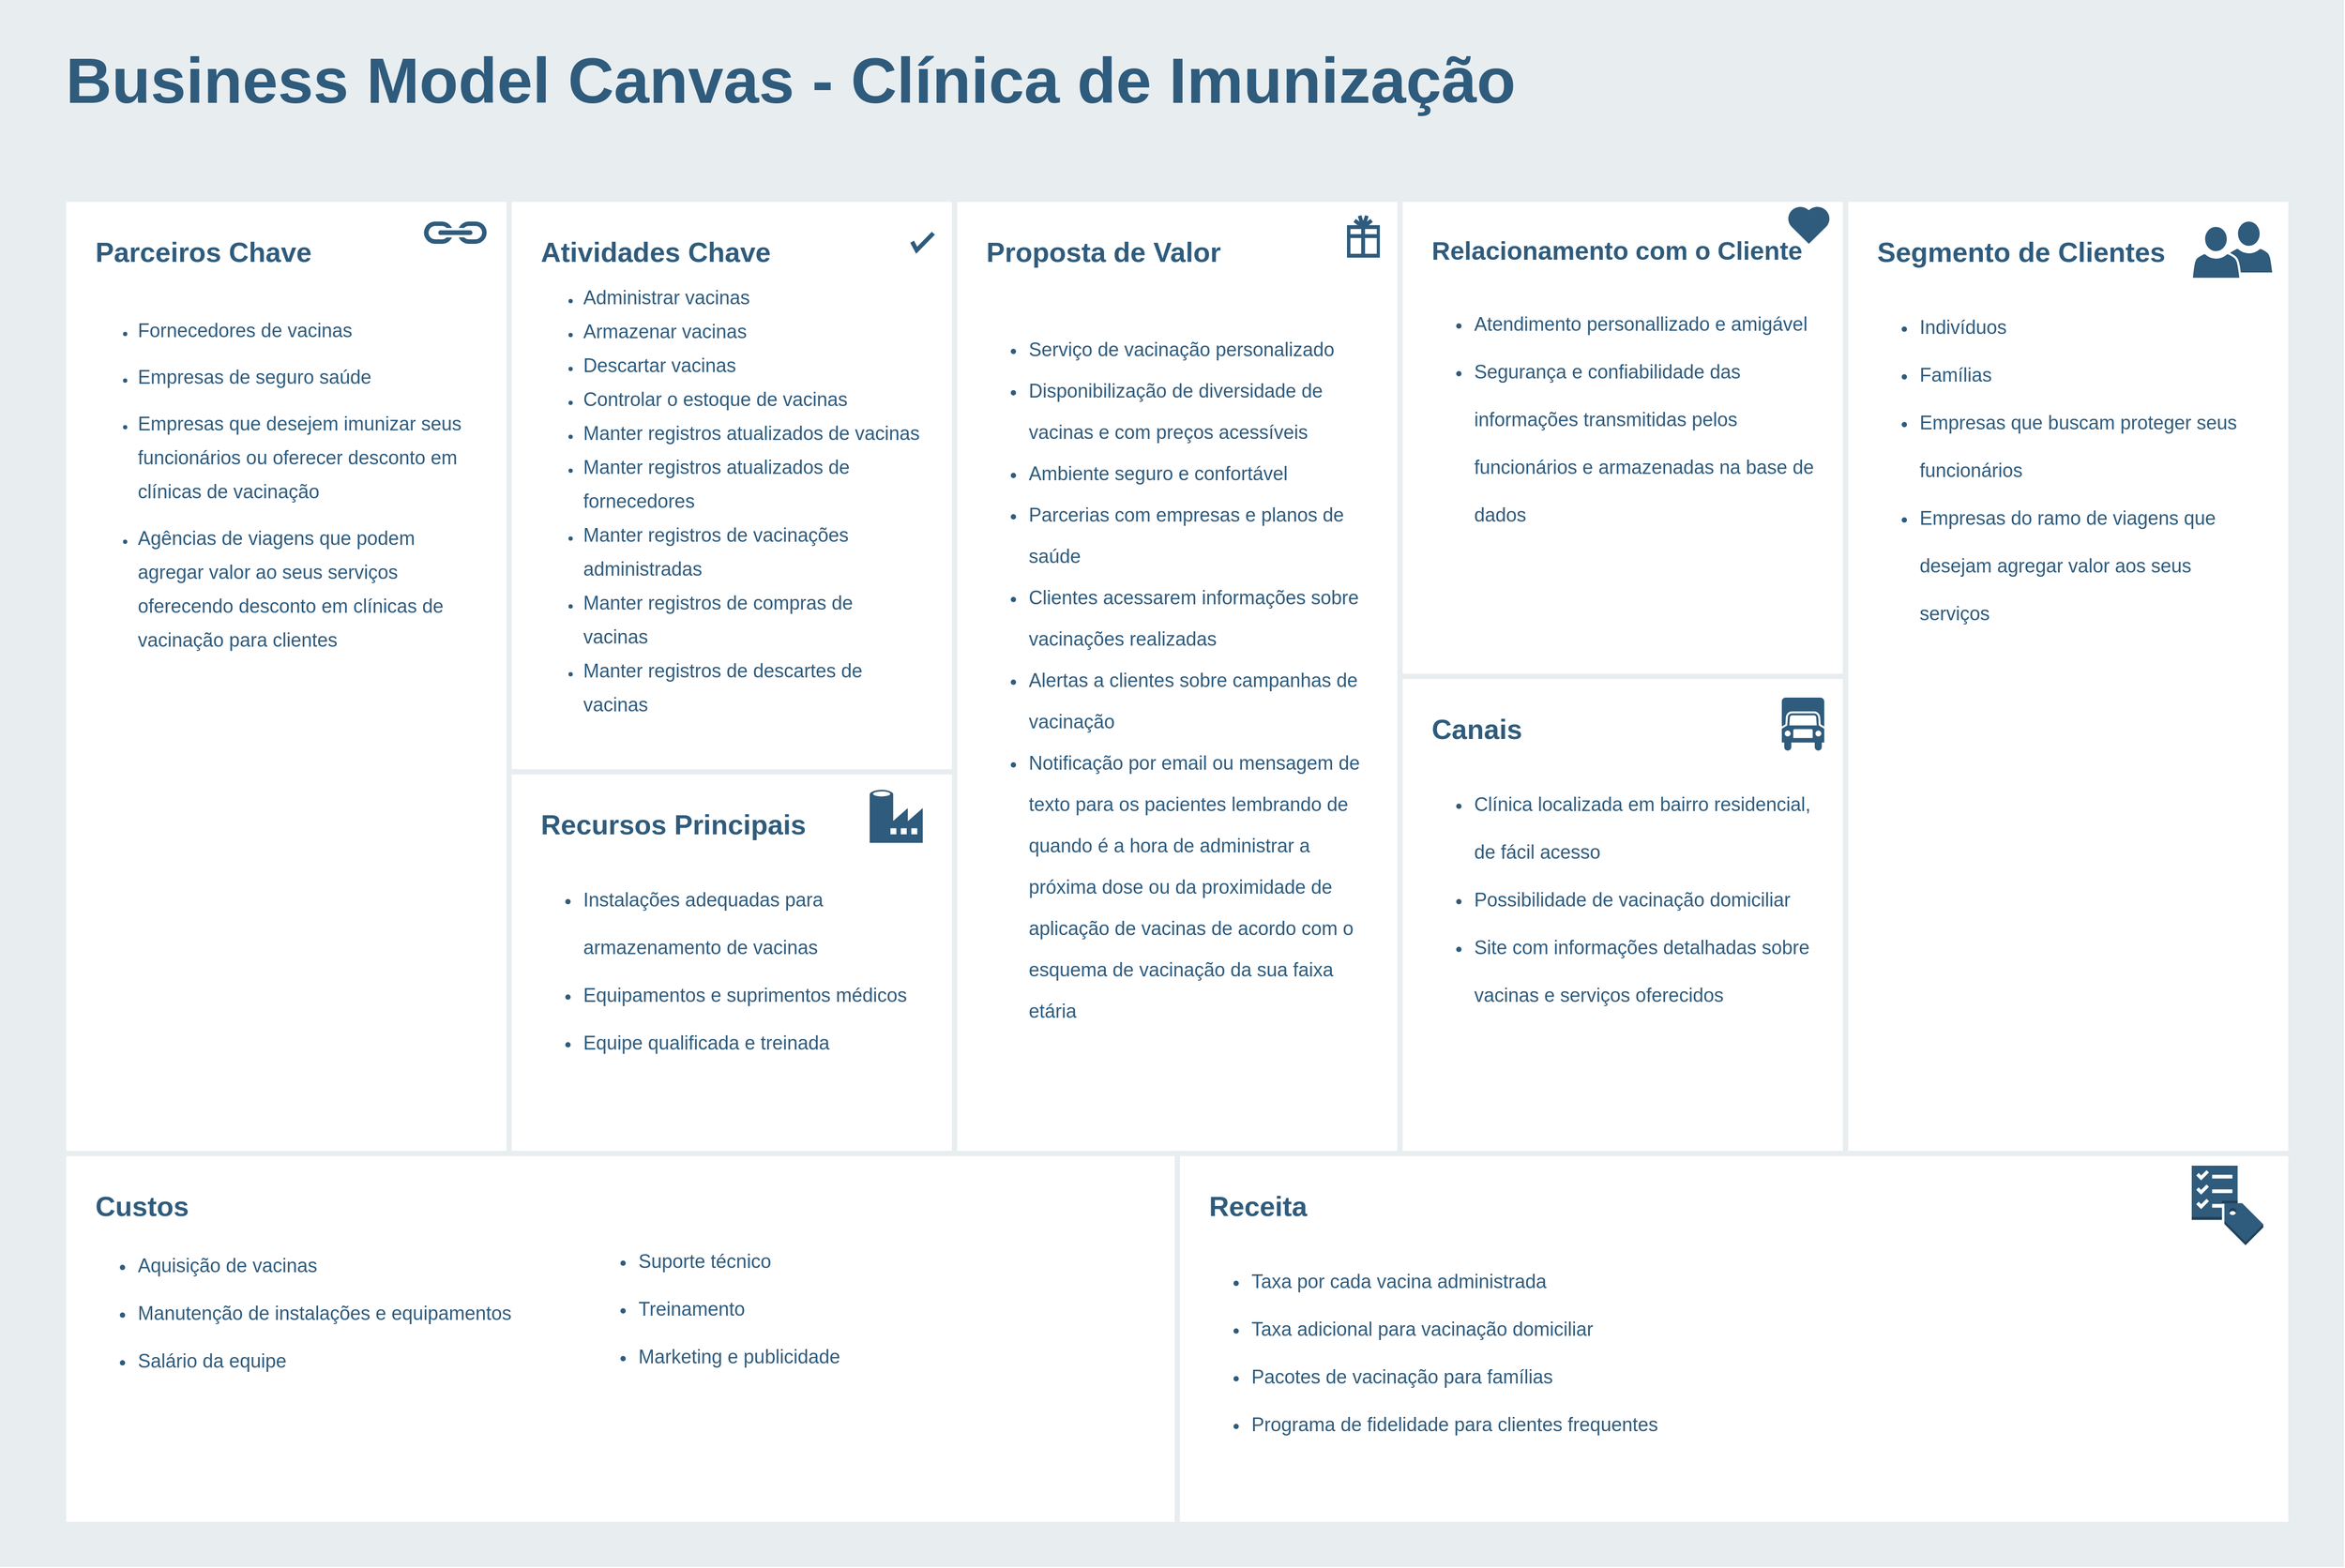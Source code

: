 <mxfile version="20.8.16" type="device"><diagram id="07fea595-8f29-1299-0266-81d95cde20df" name="Page-1"><mxGraphModel dx="4387" dy="1206" grid="1" gridSize="10" guides="1" tooltips="1" connect="1" arrows="1" fold="1" page="1" pageScale="1" pageWidth="1169" pageHeight="827" background="none" math="0" shadow="0"><root><mxCell id="0"/><mxCell id="1" parent="0"/><mxCell id="698" value="" style="rounded=0;whiteSpace=wrap;html=1;shadow=0;labelBackgroundColor=none;strokeColor=none;strokeWidth=3;fillColor=#e8edf0;fontSize=60;fontColor=#2F5B7C;align=left;" parent="1" vertex="1"><mxGeometry x="-2270" y="32" width="2210" height="1478" as="geometry"/></mxCell><mxCell id="699" value="&lt;div style=&quot;&quot;&gt;&lt;font size=&quot;1&quot; style=&quot;&quot;&gt;&lt;b style=&quot;font-size: 24px;&quot;&gt;Relacionamento com o Cliente&lt;/b&gt;&lt;/font&gt;&lt;/div&gt;&lt;div&gt;&lt;br&gt;&lt;/div&gt;&lt;div style=&quot;line-height: 250%; font-size: 18px;&quot;&gt;&lt;ul&gt;&lt;li&gt;Atendimento personallizado e amigável&lt;/li&gt;&lt;li&gt;Segurança e confiabilidade das informações transmitidas pelos funcionários e armazenadas na base de dados&lt;/li&gt;&lt;/ul&gt;&lt;/div&gt;&lt;div style=&quot;line-height: 250%;&quot;&gt;&lt;br&gt;&lt;/div&gt;&lt;div style=&quot;font-size: 10px; line-height: 250%;&quot;&gt;&lt;br&gt;&lt;/div&gt;" style="rounded=0;whiteSpace=wrap;html=1;shadow=0;labelBackgroundColor=none;strokeColor=#e8edf0;strokeWidth=5;fillColor=#ffffff;fontSize=12;fontColor=#2F5B7C;align=left;verticalAlign=top;spacing=30;" parent="1" vertex="1"><mxGeometry x="-950" y="220" width="420" height="450" as="geometry"/></mxCell><mxCell id="700" value="&lt;font&gt;&lt;font style=&quot;font-size: 26px&quot;&gt;&lt;b&gt;Parceiros Chave&lt;br&gt;&lt;br&gt;&lt;/b&gt;&lt;/font&gt;&lt;/font&gt;&lt;font style=&quot;&quot;&gt;&lt;ul style=&quot;line-height: 250%;&quot;&gt;&lt;li&gt;&lt;font style=&quot;&quot;&gt;&lt;font style=&quot;font-size: 18px;&quot;&gt;Fornecedores de vacinas&lt;/font&gt;&lt;/font&gt;&lt;/li&gt;&lt;/ul&gt;&lt;ul style=&quot;line-height: 250%;&quot;&gt;&lt;li&gt;&lt;font style=&quot;&quot;&gt;&lt;font style=&quot;font-size: 18px;&quot;&gt;Empresas de seguro saúde&lt;/font&gt;&lt;/font&gt;&lt;/li&gt;&lt;/ul&gt;&lt;ul style=&quot;line-height: 250%;&quot;&gt;&lt;li&gt;&lt;font style=&quot;&quot;&gt;&lt;font style=&quot;font-size: 18px;&quot;&gt;Empresas que desejem imunizar seus funcionários ou oferecer desconto em clínicas de vacinação&lt;/font&gt;&lt;/font&gt;&lt;/li&gt;&lt;/ul&gt;&lt;ul style=&quot;line-height: 250%;&quot;&gt;&lt;li&gt;&lt;font style=&quot;&quot;&gt;&lt;font style=&quot;font-size: 18px;&quot;&gt;Agências de viagens que podem agregar valor ao seus serviços oferecendo desconto em clínicas de vacinação para clientes&lt;/font&gt;&lt;/font&gt;&lt;/li&gt;&lt;/ul&gt;&lt;/font&gt;&lt;div style=&quot;font-size: 12px&quot;&gt;&lt;br style=&quot;font-size: 12px&quot;&gt;&lt;/div&gt;" style="rounded=0;whiteSpace=wrap;html=1;shadow=0;labelBackgroundColor=none;strokeColor=#e8edf0;strokeWidth=5;fillColor=#ffffff;fontSize=12;fontColor=#2F5B7C;align=left;verticalAlign=top;spacing=30;" parent="1" vertex="1"><mxGeometry x="-2210" y="220" width="420" height="900" as="geometry"/></mxCell><mxCell id="701" value="&lt;font style=&quot;&quot;&gt;&lt;span style=&quot;border-color: var(--border-color);&quot;&gt;&lt;b style=&quot;&quot;&gt;&lt;font style=&quot;font-size: 26px;&quot;&gt;Atividades Chave&lt;/font&gt;&lt;/b&gt;&lt;br&gt;&lt;ul style=&quot;line-height: 250%;&quot;&gt;&lt;li&gt;&lt;font style=&quot;&quot;&gt;&lt;span style=&quot;border-color: var(--border-color);&quot;&gt;&lt;span style=&quot;background-color: initial; font-size: 18px;&quot;&gt;Administrar vacinas&lt;/span&gt;&lt;/span&gt;&lt;/font&gt;&lt;/li&gt;&lt;li&gt;&lt;font style=&quot;&quot;&gt;&lt;span style=&quot;border-color: var(--border-color);&quot;&gt;&lt;span style=&quot;background-color: initial; font-size: 18px;&quot;&gt;Armazenar vacinas&lt;/span&gt;&lt;/span&gt;&lt;/font&gt;&lt;/li&gt;&lt;li&gt;&lt;font style=&quot;&quot;&gt;&lt;span style=&quot;border-color: var(--border-color);&quot;&gt;&lt;span style=&quot;background-color: initial; font-size: 18px;&quot;&gt;Descartar vacinas&lt;/span&gt;&lt;/span&gt;&lt;/font&gt;&lt;/li&gt;&lt;li&gt;&lt;font style=&quot;&quot;&gt;&lt;span style=&quot;border-color: var(--border-color);&quot;&gt;&lt;span style=&quot;background-color: initial; font-size: 18px;&quot;&gt;Controlar o estoque de vacinas&lt;/span&gt;&lt;/span&gt;&lt;/font&gt;&lt;/li&gt;&lt;li&gt;&lt;font style=&quot;&quot;&gt;&lt;span style=&quot;border-color: var(--border-color);&quot;&gt;&lt;span style=&quot;background-color: initial; font-size: 18px;&quot;&gt;Manter registros atualizados de vacinas&lt;/span&gt;&lt;/span&gt;&lt;/font&gt;&lt;/li&gt;&lt;li&gt;&lt;font style=&quot;&quot;&gt;&lt;span style=&quot;border-color: var(--border-color);&quot;&gt;&lt;span style=&quot;background-color: initial; font-size: 18px;&quot;&gt;Manter registros atualizados de fornecedores&lt;/span&gt;&lt;/span&gt;&lt;/font&gt;&lt;/li&gt;&lt;li&gt;&lt;font style=&quot;&quot;&gt;&lt;span style=&quot;border-color: var(--border-color);&quot;&gt;&lt;span style=&quot;background-color: initial; font-size: 18px;&quot;&gt;Manter registros de vacinações administradas&lt;/span&gt;&lt;/span&gt;&lt;/font&gt;&lt;/li&gt;&lt;li&gt;&lt;font style=&quot;&quot;&gt;&lt;span style=&quot;border-color: var(--border-color);&quot;&gt;&lt;span style=&quot;background-color: initial; font-size: 18px;&quot;&gt;Manter registros de compras de vacinas&amp;nbsp;&lt;/span&gt;&lt;/span&gt;&lt;/font&gt;&lt;/li&gt;&lt;li&gt;&lt;font style=&quot;&quot;&gt;&lt;span style=&quot;border-color: var(--border-color);&quot;&gt;&lt;span style=&quot;background-color: initial; font-size: 18px;&quot;&gt;Manter registros de descartes de vacinas&amp;nbsp;&lt;/span&gt;&lt;/span&gt;&lt;/font&gt;&lt;/li&gt;&lt;/ul&gt;&lt;/span&gt;&lt;/font&gt;&lt;font&gt;&lt;div style=&quot;border-color: var(--border-color); line-height: 250%;&quot;&gt;&lt;br style=&quot;border-color: var(--border-color);&quot;&gt;&lt;/div&gt;&lt;/font&gt;&lt;div style=&quot;line-height: 250%;&quot;&gt;&lt;br&gt;&lt;/div&gt;" style="rounded=0;whiteSpace=wrap;html=1;shadow=0;labelBackgroundColor=none;strokeColor=#e8edf0;strokeWidth=5;fillColor=#ffffff;fontSize=12;fontColor=#2F5B7C;align=left;verticalAlign=top;spacing=30;" parent="1" vertex="1"><mxGeometry x="-1790" y="220" width="420" height="570" as="geometry"/></mxCell><mxCell id="702" value="&lt;div&gt;&lt;font style=&quot;font-size: 26px&quot;&gt;&lt;b&gt;Recursos Principais&lt;/b&gt;&lt;/font&gt;&lt;/div&gt;&lt;div&gt;&lt;br&gt;&lt;/div&gt;&lt;div style=&quot;font-size: 18px; line-height: 250%;&quot;&gt;&lt;ul&gt;&lt;li&gt;&lt;font style=&quot;font-size: 18px;&quot;&gt;Instalações adequadas para armazenamento de vacinas&lt;/font&gt;&lt;/li&gt;&lt;li&gt;&lt;font style=&quot;font-size: 18px;&quot;&gt;Equipamentos e suprimentos médicos&lt;/font&gt;&lt;/li&gt;&lt;li&gt;&lt;font style=&quot;font-size: 18px;&quot;&gt;Equipe qualificada e treinada&lt;/font&gt;&lt;/li&gt;&lt;/ul&gt;&lt;/div&gt;&lt;div&gt;&lt;br&gt;&lt;/div&gt;&lt;div style=&quot;font-size: 10px&quot;&gt;&lt;br&gt;&lt;/div&gt;" style="rounded=0;whiteSpace=wrap;html=1;shadow=0;labelBackgroundColor=none;strokeColor=#e8edf0;strokeWidth=5;fillColor=#ffffff;fontSize=12;fontColor=#2F5B7C;align=left;verticalAlign=top;spacing=30;" parent="1" vertex="1"><mxGeometry x="-1790" y="760" width="420" height="360" as="geometry"/></mxCell><mxCell id="703" value="&lt;div style=&quot;font-size: 26px&quot;&gt;&lt;font style=&quot;border-color: var(--border-color);&quot;&gt;&lt;b&gt;Proposta de Valor&lt;/b&gt;&lt;/font&gt;&lt;/div&gt;&lt;div style=&quot;font-size: 26px&quot;&gt;&lt;b&gt;&lt;br&gt;&lt;/b&gt;&lt;/div&gt;&lt;div style=&quot;font-size: 26px&quot;&gt;&lt;ul style=&quot;line-height: 150%;&quot;&gt;&lt;li style=&quot;font-size: 18px;&quot;&gt;Serviço de vacinação personalizado&lt;/li&gt;&lt;li style=&quot;font-size: 18px;&quot;&gt;Disponibilização de diversidade de vacinas e com preços acessíveis&lt;/li&gt;&lt;li style=&quot;font-size: 18px;&quot;&gt;Ambiente seguro e confortável&lt;/li&gt;&lt;li style=&quot;font-size: 18px;&quot;&gt;Parcerias com empresas e planos de saúde&lt;/li&gt;&lt;li style=&quot;font-size: 18px;&quot;&gt;Clientes acessarem informações sobre vacinações realizadas&lt;/li&gt;&lt;li style=&quot;font-size: 18px;&quot;&gt;Alertas a clientes sobre campanhas de vacinação&lt;/li&gt;&lt;li style=&quot;font-size: 18px;&quot;&gt;Notificação por email ou mensagem de texto para os pacientes lembrando de&amp;nbsp; quando é a hora de administrar a próxima dose ou da proximidade de aplicação de vacinas de acordo com o esquema de vacinação da sua faixa etária&lt;/li&gt;&lt;/ul&gt;&lt;font style=&quot;border-color: var(--border-color);&quot;&gt;&lt;div style=&quot;border-color: var(--border-color);&quot;&gt;&lt;br style=&quot;border-color: var(--border-color);&quot;&gt;&lt;/div&gt;&lt;/font&gt;&lt;div style=&quot;border-color: var(--border-color);&quot;&gt;&lt;br style=&quot;border-color: var(--border-color); font-size: 12px;&quot;&gt;&lt;/div&gt;&lt;/div&gt;" style="rounded=0;whiteSpace=wrap;html=1;shadow=0;labelBackgroundColor=none;strokeColor=#e8edf0;strokeWidth=5;fillColor=#ffffff;fontSize=12;fontColor=#2F5B7C;align=left;verticalAlign=top;spacing=30;" parent="1" vertex="1"><mxGeometry x="-1370" y="220" width="420" height="900" as="geometry"/></mxCell><mxCell id="704" value="&lt;div&gt;&lt;font style=&quot;font-size: 26px&quot;&gt;&lt;b&gt;Segmento de Clientes&lt;/b&gt;&lt;/font&gt;&lt;/div&gt;&lt;div&gt;&lt;br&gt;&lt;/div&gt;&lt;div style=&quot;font-size: 18px; line-height: 250%;&quot;&gt;&lt;ul&gt;&lt;li&gt;&lt;font style=&quot;font-size: 18px;&quot;&gt;Indivíduos&lt;/font&gt;&lt;/li&gt;&lt;li&gt;&lt;font style=&quot;font-size: 18px;&quot;&gt;Famílias&lt;/font&gt;&lt;/li&gt;&lt;li&gt;&lt;font style=&quot;font-size: 18px;&quot;&gt;Empresas que buscam proteger seus funcionários&lt;/font&gt;&lt;/li&gt;&lt;li&gt;Empresas do ramo de viagens que desejam agregar valor aos seus serviços&lt;/li&gt;&lt;/ul&gt;&lt;/div&gt;" style="rounded=0;whiteSpace=wrap;html=1;shadow=0;labelBackgroundColor=none;strokeColor=#e8edf0;strokeWidth=5;fillColor=#ffffff;fontSize=12;fontColor=#2F5B7C;align=left;verticalAlign=top;spacing=30;" parent="1" vertex="1"><mxGeometry x="-530" y="220" width="420" height="900" as="geometry"/></mxCell><mxCell id="705" value="&lt;div&gt;&lt;font style=&quot;font-size: 26px&quot;&gt;&lt;b&gt;Canais&lt;/b&gt;&lt;/font&gt;&lt;/div&gt;&lt;div&gt;&lt;br&gt;&lt;/div&gt;&lt;div style=&quot;font-size: 18px;&quot;&gt;&lt;ul style=&quot;line-height: 250%;&quot;&gt;&lt;li&gt;&lt;font style=&quot;font-size: 18px;&quot;&gt;Clínica localizada em bairro residencial, de fácil acesso&lt;/font&gt;&lt;/li&gt;&lt;li&gt;&lt;font style=&quot;font-size: 18px;&quot;&gt;Possibilidade de vacinação domiciliar&lt;/font&gt;&lt;/li&gt;&lt;li&gt;Site com informações detalhadas sobre vacinas e serviços oferecidos&lt;/li&gt;&lt;/ul&gt;&lt;/div&gt;" style="rounded=0;whiteSpace=wrap;html=1;shadow=0;labelBackgroundColor=none;strokeColor=#e8edf0;strokeWidth=5;fillColor=#ffffff;fontSize=12;fontColor=#2F5B7C;align=left;verticalAlign=top;spacing=30;" parent="1" vertex="1"><mxGeometry x="-950" y="670" width="420" height="450" as="geometry"/></mxCell><mxCell id="706" value="&lt;div style=&quot;font-size: 26px&quot;&gt;&lt;font style=&quot;font-size: 26px&quot;&gt;&lt;b&gt;Custos&lt;/b&gt;&lt;/font&gt;&lt;/div&gt;&lt;div style=&quot;font-size: 18px; line-height: 250%;&quot;&gt;&lt;ul&gt;&lt;li&gt;&lt;font style=&quot;font-size: 18px;&quot;&gt;Aquisição de vacinas&lt;/font&gt;&lt;/li&gt;&lt;li&gt;&lt;font style=&quot;font-size: 18px;&quot;&gt;Manutenção de instalações e equipamentos&lt;/font&gt;&lt;/li&gt;&lt;li&gt;&lt;font style=&quot;font-size: 18px;&quot;&gt;Salário da equipe&lt;/font&gt;&lt;/li&gt;&lt;/ul&gt;&lt;/div&gt;&lt;div&gt;&lt;br&gt;&lt;/div&gt;&lt;div style=&quot;font-size: 10px&quot;&gt;&lt;br&gt;&lt;/div&gt;" style="rounded=0;whiteSpace=wrap;html=1;shadow=0;labelBackgroundColor=none;strokeColor=#e8edf0;strokeWidth=5;fillColor=#ffffff;fontSize=12;fontColor=#2F5B7C;align=left;verticalAlign=top;spacing=30;" parent="1" vertex="1"><mxGeometry x="-2210" y="1120" width="1050" height="350" as="geometry"/></mxCell><mxCell id="707" value="&lt;div style=&quot;font-size: 26px&quot;&gt;&lt;font style=&quot;font-size: 26px&quot;&gt;&lt;b&gt;Receita&lt;/b&gt;&lt;/font&gt;&lt;/div&gt;&lt;div&gt;&lt;br&gt;&lt;/div&gt;&lt;div style=&quot;font-size: 18px; line-height: 250%;&quot;&gt;&lt;ul&gt;&lt;li&gt;&lt;font style=&quot;font-size: 18px;&quot;&gt;Taxa por cada vacina administrada&amp;nbsp;&lt;/font&gt;&lt;/li&gt;&lt;li&gt;&lt;font style=&quot;font-size: 18px;&quot;&gt;Taxa adicional para vacinação domiciliar&lt;/font&gt;&lt;/li&gt;&lt;li&gt;&lt;font style=&quot;font-size: 18px;&quot;&gt;Pacotes de vacinação para famílias&lt;/font&gt;&lt;/li&gt;&lt;li&gt;&lt;font style=&quot;font-size: 18px;&quot;&gt;Programa de fidelidade para clientes frequentes&lt;/font&gt;&lt;/li&gt;&lt;/ul&gt;&lt;/div&gt;" style="rounded=0;whiteSpace=wrap;html=1;shadow=0;labelBackgroundColor=none;strokeColor=#e8edf0;strokeWidth=5;fillColor=#ffffff;fontSize=12;fontColor=#2F5B7C;align=left;verticalAlign=top;spacing=30;" parent="1" vertex="1"><mxGeometry x="-1160" y="1120" width="1050" height="350" as="geometry"/></mxCell><mxCell id="708" value="&lt;b&gt;Business Model Canvas - Clínica de Imunização&lt;/b&gt;" style="text;html=1;resizable=0;points=[];autosize=1;align=left;verticalAlign=top;spacingTop=-4;fontSize=60;fontColor=#2F5B7C;" parent="1" vertex="1"><mxGeometry x="-2210" y="70" width="1390" height="80" as="geometry"/></mxCell><mxCell id="709" value="" style="html=1;verticalLabelPosition=bottom;labelBackgroundColor=#ffffff;verticalAlign=top;shadow=0;dashed=0;strokeWidth=4;shape=mxgraph.ios7.misc.check;strokeColor=#2F5B7C;fillColor=#ffffff;gradientColor=none;fontSize=12;fontColor=#2F5B7C;align=left;" parent="1" vertex="1"><mxGeometry x="-1410" y="252" width="20" height="16" as="geometry"/></mxCell><mxCell id="710" value="" style="shape=mxgraph.signs.travel.present;html=1;fillColor=#2F5B7C;strokeColor=none;verticalLabelPosition=bottom;verticalAlign=top;align=center;shadow=0;labelBackgroundColor=none;fontSize=12;fontColor=#2F5B7C;" parent="1" vertex="1"><mxGeometry x="-1000" y="235" width="31" height="40" as="geometry"/></mxCell><mxCell id="711" value="" style="html=1;verticalLabelPosition=bottom;labelBackgroundColor=#ffffff;verticalAlign=top;strokeWidth=3;strokeColor=none;fillColor=#2F5B7C;shadow=0;dashed=0;shape=mxgraph.ios7.icons.heart;fontSize=12;fontColor=#2F5B7C;align=left;" parent="1" vertex="1"><mxGeometry x="-585.0" y="226" width="41" height="36" as="geometry"/></mxCell><mxCell id="715" value="" style="shadow=0;dashed=0;html=1;strokeColor=none;labelPosition=center;verticalLabelPosition=bottom;verticalAlign=top;shape=mxgraph.mscae.cloud.data_factory;fillColor=#2F5B7C;labelBackgroundColor=none;fontSize=10;fontColor=#2F5B7C;align=left;" parent="1" vertex="1"><mxGeometry x="-1450" y="777" width="50" height="50" as="geometry"/></mxCell><mxCell id="716" value="" style="shape=mxgraph.signs.transportation.truck_6;html=1;fillColor=#2F5B7C;strokeColor=none;verticalLabelPosition=bottom;verticalAlign=top;align=center;shadow=0;labelBackgroundColor=none;fontSize=10;fontColor=#2F5B7C;aspect=fixed;" parent="1" vertex="1"><mxGeometry x="-590" y="690" width="40" height="50" as="geometry"/></mxCell><mxCell id="717" value="" style="shape=image;html=1;verticalAlign=top;verticalLabelPosition=bottom;labelBackgroundColor=#ffffff;imageAspect=0;aspect=fixed;image=https://cdn4.iconfinder.com/data/icons/evil-icons-user-interface/64/price-128.png;shadow=0;strokeColor=#e8edf0;strokeWidth=3;fillColor=#2F5B7C;gradientColor=none;fontSize=10;fontColor=#2F5B7C;align=left;" parent="1" vertex="1"><mxGeometry x="-1226" y="1140" width="58" height="58" as="geometry"/></mxCell><mxCell id="718" value="" style="dashed=0;html=1;shape=mxgraph.aws3.checklist_cost;fillColor=#2F5B7C;gradientColor=none;shadow=0;labelBackgroundColor=none;strokeColor=none;strokeWidth=3;fontSize=10;fontColor=#2F5B7C;align=left;" parent="1" vertex="1"><mxGeometry x="-203.5" y="1131.5" width="67.5" height="75" as="geometry"/></mxCell><mxCell id="719" value="" style="shadow=0;dashed=0;html=1;strokeColor=none;fillColor=#2F5B7C;labelPosition=center;verticalLabelPosition=bottom;verticalAlign=top;outlineConnect=0;shape=mxgraph.office.concepts.link;labelBackgroundColor=none;fontSize=10;fontColor=#000000;align=left;" parent="1" vertex="1"><mxGeometry x="-1871" y="241" width="61" height="21" as="geometry"/></mxCell><mxCell id="720" value="" style="group" parent="1" vertex="1" connectable="0"><mxGeometry x="-203.5" y="245" width="69" height="50" as="geometry"/></mxCell><mxCell id="721" value="" style="shadow=0;dashed=0;html=1;strokeColor=#FFFFFF;labelPosition=center;verticalLabelPosition=bottom;verticalAlign=top;outlineConnect=0;shape=mxgraph.office.users.user;fillColor=#2F5B7C;labelBackgroundColor=none;fontSize=10;fontColor=#000000;align=left;strokeWidth=2;" parent="720" vertex="1"><mxGeometry x="31" y="-5" width="46" height="50" as="geometry"/></mxCell><mxCell id="722" value="" style="shadow=0;dashed=0;html=1;strokeColor=#FFFFFF;labelPosition=center;verticalLabelPosition=bottom;verticalAlign=top;outlineConnect=0;shape=mxgraph.office.users.user;fillColor=#2F5B7C;labelBackgroundColor=none;fontSize=10;fontColor=#000000;align=left;strokeWidth=2;" parent="720" vertex="1"><mxGeometry width="46" height="50" as="geometry"/></mxCell><mxCell id="0HUd2nro2KtKoXyar32h-722" value="&lt;div style=&quot;border-color: var(--border-color); font-size: 18px; line-height: 45px;&quot;&gt;&lt;ul style=&quot;border-color: var(--border-color);&quot;&gt;&lt;li style=&quot;border-color: var(--border-color);&quot;&gt;&lt;font style=&quot;border-color: var(--border-color); font-size: 18px;&quot;&gt;Suporte técnico&lt;/font&gt;&lt;/li&gt;&lt;li style=&quot;border-color: var(--border-color);&quot;&gt;&lt;font style=&quot;border-color: var(--border-color); font-size: 18px;&quot;&gt;Treinamento&lt;/font&gt;&lt;/li&gt;&lt;li style=&quot;border-color: var(--border-color);&quot;&gt;&lt;font style=&quot;border-color: var(--border-color); font-size: 18px;&quot;&gt;Marketing e publicidade&lt;/font&gt;&lt;/li&gt;&lt;/ul&gt;&lt;/div&gt;&lt;div style=&quot;border-color: var(--border-color);&quot;&gt;&lt;br style=&quot;border-color: var(--border-color); font-family: Helvetica; font-size: 12px; font-style: normal; font-variant-ligatures: normal; font-variant-caps: normal; font-weight: 400; letter-spacing: normal; orphans: 2; text-align: left; text-indent: 0px; text-transform: none; widows: 2; word-spacing: 0px; -webkit-text-stroke-width: 0px; background-color: rgb(251, 251, 251); text-decoration-thickness: initial; text-decoration-style: initial; text-decoration-color: initial;&quot;&gt;&#10;&#10;&lt;/div&gt;" style="text;whiteSpace=wrap;html=1;fontColor=#2F5B7C;" vertex="1" parent="1"><mxGeometry x="-1710" y="1175" width="260" height="240" as="geometry"/></mxCell></root></mxGraphModel></diagram></mxfile>
